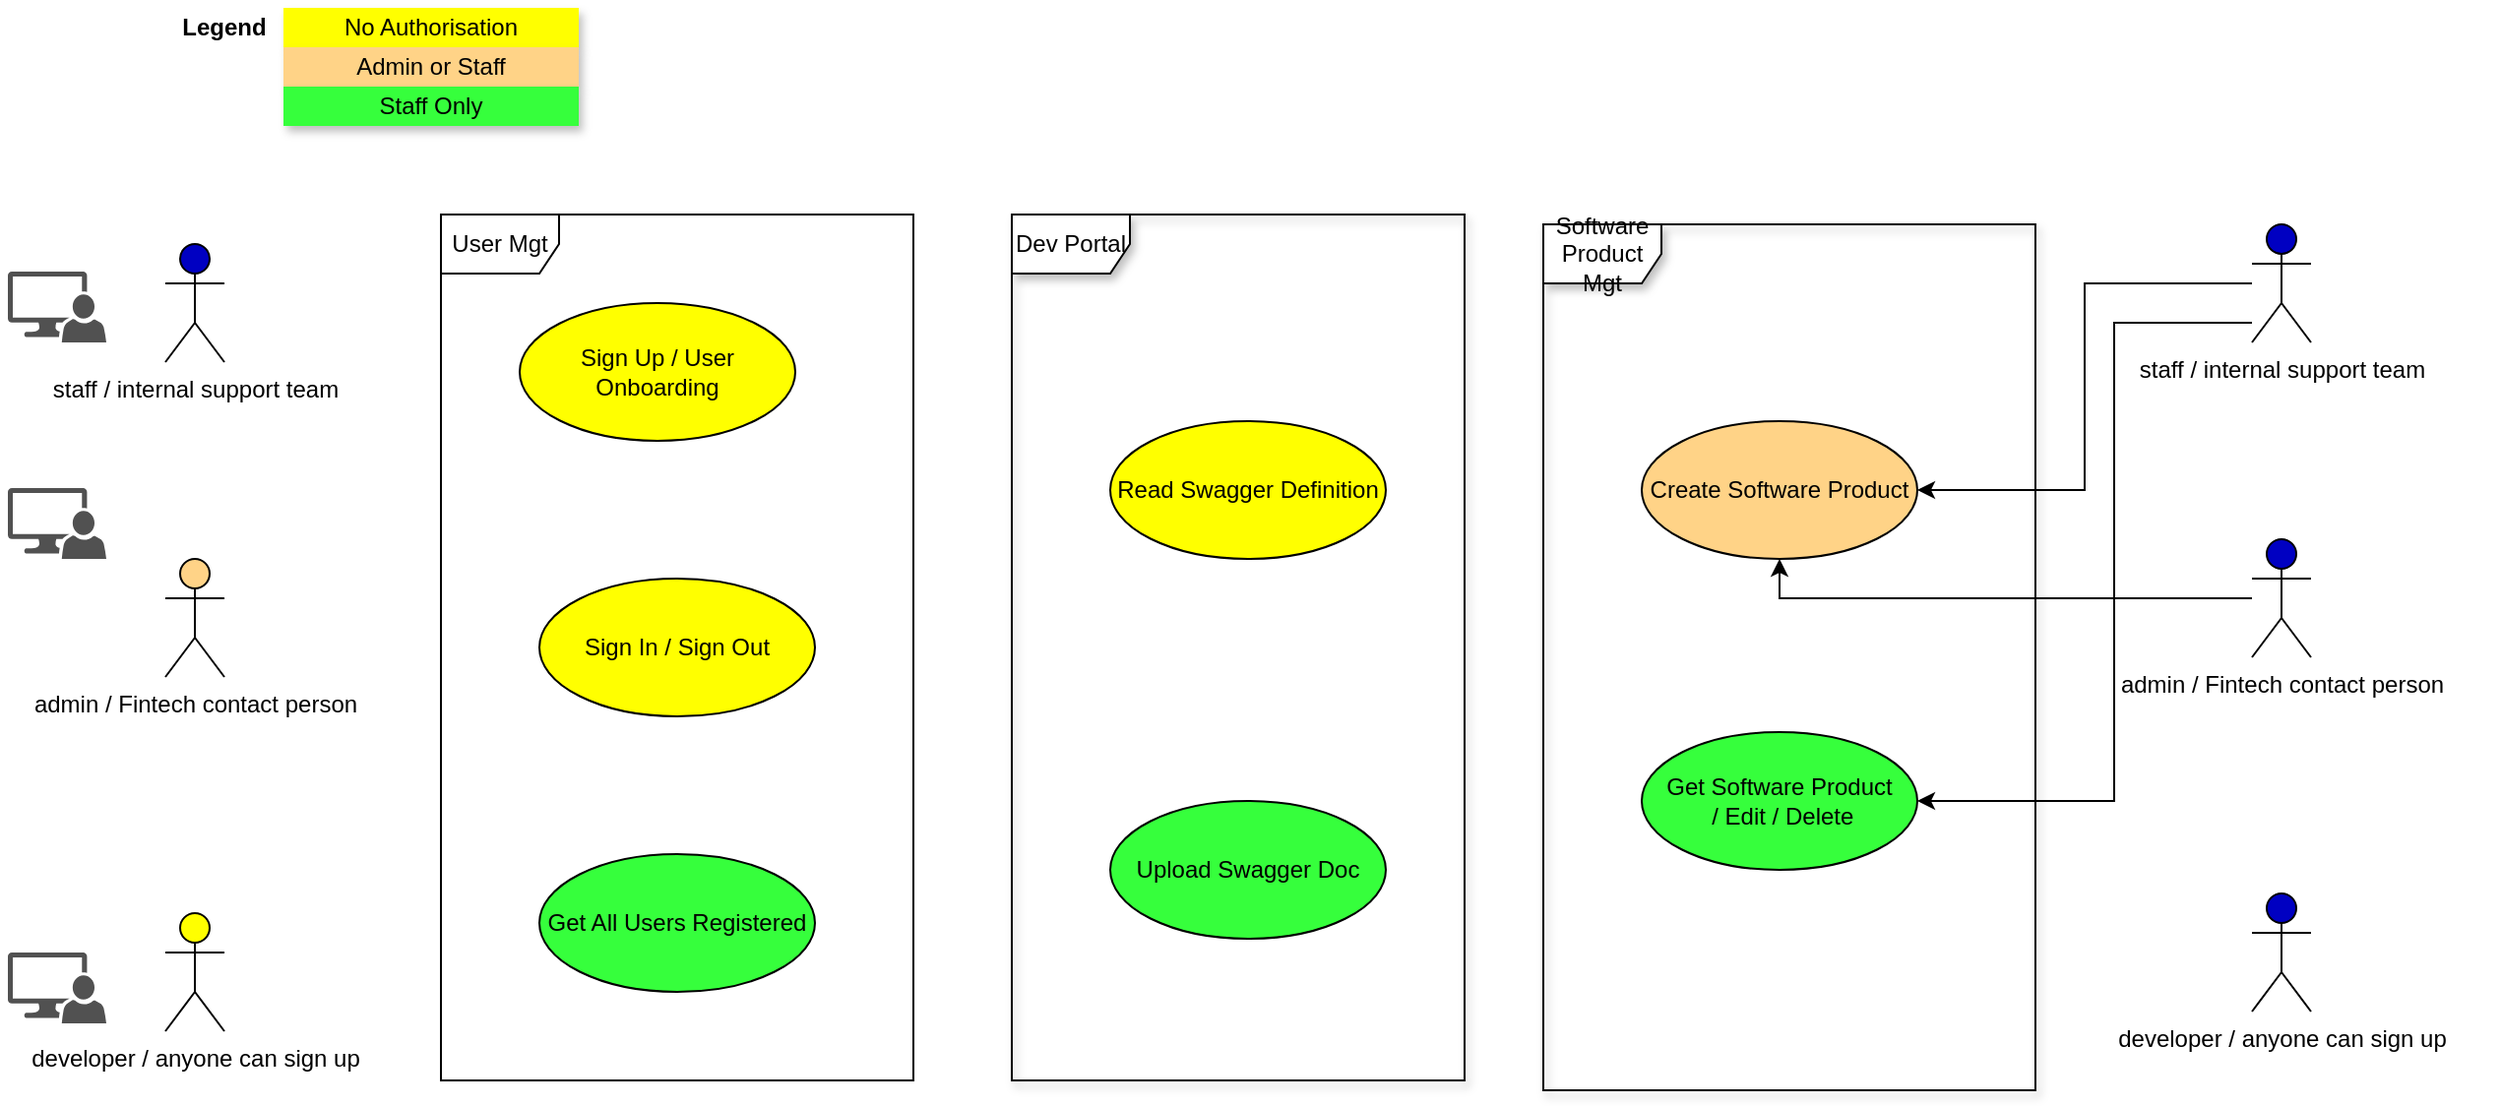 <mxfile version="13.5.8" type="github">
  <diagram name="Page-1" id="e7e014a7-5840-1c2e-5031-d8a46d1fe8dd">
    <mxGraphModel dx="1263" dy="682" grid="1" gridSize="10" guides="1" tooltips="1" connect="1" arrows="1" fold="1" page="1" pageScale="1" pageWidth="1169" pageHeight="826" background="#ffffff" math="0" shadow="0">
      <root>
        <mxCell id="0" />
        <mxCell id="1" parent="0" />
        <mxCell id="DFxoOUwJSN-Vv42BanRs-62" value="Dev Portal" style="shape=umlFrame;whiteSpace=wrap;html=1;shadow=1;" vertex="1" parent="1">
          <mxGeometry x="530" y="115" width="230" height="440" as="geometry" />
        </mxCell>
        <mxCell id="DFxoOUwJSN-Vv42BanRs-64" value="Software Product Mgt" style="shape=umlFrame;whiteSpace=wrap;html=1;shadow=1;" vertex="1" parent="1">
          <mxGeometry x="800" y="120" width="250" height="440" as="geometry" />
        </mxCell>
        <mxCell id="DFxoOUwJSN-Vv42BanRs-56" value="User Mgt" style="shape=umlFrame;whiteSpace=wrap;html=1;shadow=0;" vertex="1" parent="1">
          <mxGeometry x="240" y="115" width="240" height="440" as="geometry" />
        </mxCell>
        <mxCell id="DFxoOUwJSN-Vv42BanRs-41" value="staff / internal support team" style="shape=umlActor;verticalLabelPosition=bottom;verticalAlign=top;html=1;fillColor=#0000C2;" vertex="1" parent="1">
          <mxGeometry x="100" y="130" width="30" height="60" as="geometry" />
        </mxCell>
        <mxCell id="DFxoOUwJSN-Vv42BanRs-42" value="admin / Fintech contact person" style="shape=umlActor;verticalLabelPosition=bottom;verticalAlign=top;html=1;fillColor=#FFD387;" vertex="1" parent="1">
          <mxGeometry x="100" y="290" width="30" height="60" as="geometry" />
        </mxCell>
        <mxCell id="DFxoOUwJSN-Vv42BanRs-43" value="developer / anyone can sign up" style="shape=umlActor;verticalLabelPosition=bottom;verticalAlign=top;html=1;fillColor=#FFFF00;" vertex="1" parent="1">
          <mxGeometry x="100" y="470" width="30" height="60" as="geometry" />
        </mxCell>
        <mxCell id="DFxoOUwJSN-Vv42BanRs-47" value="Sign In / Sign Out" style="ellipse;whiteSpace=wrap;html=1;fillColor=#FFFF00;" vertex="1" parent="1">
          <mxGeometry x="290" y="300" width="140" height="70" as="geometry" />
        </mxCell>
        <mxCell id="DFxoOUwJSN-Vv42BanRs-48" value="Sign Up / User Onboarding" style="ellipse;whiteSpace=wrap;html=1;fillColor=#FFFF00;" vertex="1" parent="1">
          <mxGeometry x="280" y="160" width="140" height="70" as="geometry" />
        </mxCell>
        <mxCell id="DFxoOUwJSN-Vv42BanRs-50" value="Create Software Product" style="ellipse;whiteSpace=wrap;html=1;fillColor=#FFD387;" vertex="1" parent="1">
          <mxGeometry x="850" y="220" width="140" height="70" as="geometry" />
        </mxCell>
        <mxCell id="DFxoOUwJSN-Vv42BanRs-51" value="Get Software Product&lt;br&gt;&amp;nbsp;/ Edit / Delete" style="ellipse;whiteSpace=wrap;html=1;fillColor=#36FF3C;" vertex="1" parent="1">
          <mxGeometry x="850" y="378" width="140" height="70" as="geometry" />
        </mxCell>
        <mxCell id="DFxoOUwJSN-Vv42BanRs-52" value="Read Swagger Definition" style="ellipse;whiteSpace=wrap;html=1;fillColor=#FFFF00;" vertex="1" parent="1">
          <mxGeometry x="580" y="220" width="140" height="70" as="geometry" />
        </mxCell>
        <mxCell id="DFxoOUwJSN-Vv42BanRs-53" value="Upload Swagger Doc" style="ellipse;whiteSpace=wrap;html=1;fillColor=#36FF3C;" vertex="1" parent="1">
          <mxGeometry x="580" y="413" width="140" height="70" as="geometry" />
        </mxCell>
        <mxCell id="DFxoOUwJSN-Vv42BanRs-55" value="Get All Users Registered" style="ellipse;whiteSpace=wrap;html=1;fillColor=#36FF3C;" vertex="1" parent="1">
          <mxGeometry x="290" y="440" width="140" height="70" as="geometry" />
        </mxCell>
        <mxCell id="DFxoOUwJSN-Vv42BanRs-74" style="edgeStyle=orthogonalEdgeStyle;rounded=0;orthogonalLoop=1;jettySize=auto;html=1;entryX=1;entryY=0.5;entryDx=0;entryDy=0;" edge="1" parent="1" source="DFxoOUwJSN-Vv42BanRs-59" target="DFxoOUwJSN-Vv42BanRs-50">
          <mxGeometry relative="1" as="geometry" />
        </mxCell>
        <mxCell id="DFxoOUwJSN-Vv42BanRs-75" style="edgeStyle=orthogonalEdgeStyle;rounded=0;orthogonalLoop=1;jettySize=auto;html=1;entryX=1;entryY=0.5;entryDx=0;entryDy=0;" edge="1" parent="1" source="DFxoOUwJSN-Vv42BanRs-59" target="DFxoOUwJSN-Vv42BanRs-51">
          <mxGeometry relative="1" as="geometry">
            <Array as="points">
              <mxPoint x="1090" y="170" />
              <mxPoint x="1090" y="413" />
            </Array>
          </mxGeometry>
        </mxCell>
        <mxCell id="DFxoOUwJSN-Vv42BanRs-59" value="staff / internal support team" style="shape=umlActor;verticalLabelPosition=bottom;verticalAlign=top;html=1;fillColor=#0000C2;" vertex="1" parent="1">
          <mxGeometry x="1160" y="120" width="30" height="60" as="geometry" />
        </mxCell>
        <mxCell id="DFxoOUwJSN-Vv42BanRs-76" style="edgeStyle=orthogonalEdgeStyle;rounded=0;orthogonalLoop=1;jettySize=auto;html=1;entryX=0.5;entryY=1;entryDx=0;entryDy=0;" edge="1" parent="1" source="DFxoOUwJSN-Vv42BanRs-60" target="DFxoOUwJSN-Vv42BanRs-50">
          <mxGeometry relative="1" as="geometry" />
        </mxCell>
        <mxCell id="DFxoOUwJSN-Vv42BanRs-60" value="admin / Fintech contact person" style="shape=umlActor;verticalLabelPosition=bottom;verticalAlign=top;html=1;fillColor=#0000C2;" vertex="1" parent="1">
          <mxGeometry x="1160" y="280" width="30" height="60" as="geometry" />
        </mxCell>
        <mxCell id="DFxoOUwJSN-Vv42BanRs-61" value="developer / anyone can sign up" style="shape=umlActor;verticalLabelPosition=bottom;verticalAlign=top;html=1;fillColor=#0000C2;" vertex="1" parent="1">
          <mxGeometry x="1160" y="460" width="30" height="60" as="geometry" />
        </mxCell>
        <mxCell id="DFxoOUwJSN-Vv42BanRs-70" value="Legend" style="text;html=1;strokeColor=none;fillColor=none;align=center;verticalAlign=middle;whiteSpace=wrap;rounded=0;shadow=1;fontStyle=1" vertex="1" parent="1">
          <mxGeometry x="110" y="10" width="40" height="20" as="geometry" />
        </mxCell>
        <mxCell id="DFxoOUwJSN-Vv42BanRs-78" value="" style="shape=image;html=1;verticalAlign=top;verticalLabelPosition=bottom;labelBackgroundColor=#ffffff;imageAspect=0;aspect=fixed;image=https://cdn4.iconfinder.com/data/icons/help-and-support-5/64/phone-call-service-support-customer-128.png;shadow=1;strokeColor=#3D77FF;fillColor=#FFFF00;" vertex="1" parent="1">
          <mxGeometry x="20" y="90" width="50" height="50" as="geometry" />
        </mxCell>
        <mxCell id="DFxoOUwJSN-Vv42BanRs-79" value="" style="shape=image;html=1;verticalAlign=top;verticalLabelPosition=bottom;labelBackgroundColor=#ffffff;imageAspect=0;aspect=fixed;image=https://cdn4.iconfinder.com/data/icons/help-and-support-5/64/phone-call-service-support-customer-128.png;shadow=1;strokeColor=#3D77FF;fillColor=#FFFF00;" vertex="1" parent="1">
          <mxGeometry x="1230" y="120" width="49" height="49" as="geometry" />
        </mxCell>
        <mxCell id="DFxoOUwJSN-Vv42BanRs-81" value="" style="pointerEvents=1;shadow=0;dashed=0;html=1;strokeColor=none;labelPosition=center;verticalLabelPosition=bottom;verticalAlign=top;align=center;fillColor=#515151;shape=mxgraph.mscae.system_center.admin_console" vertex="1" parent="1">
          <mxGeometry x="20" y="254" width="50" height="36" as="geometry" />
        </mxCell>
        <mxCell id="DFxoOUwJSN-Vv42BanRs-82" value="" style="pointerEvents=1;shadow=0;dashed=0;html=1;strokeColor=none;labelPosition=center;verticalLabelPosition=bottom;verticalAlign=top;align=center;fillColor=#515151;shape=mxgraph.mscae.system_center.admin_console" vertex="1" parent="1">
          <mxGeometry x="20" y="490" width="50" height="36" as="geometry" />
        </mxCell>
        <mxCell id="DFxoOUwJSN-Vv42BanRs-83" value="" style="pointerEvents=1;shadow=0;dashed=0;html=1;strokeColor=none;labelPosition=center;verticalLabelPosition=bottom;verticalAlign=top;align=center;fillColor=#515151;shape=mxgraph.mscae.system_center.admin_console" vertex="1" parent="1">
          <mxGeometry x="20" y="144" width="50" height="36" as="geometry" />
        </mxCell>
        <mxCell id="DFxoOUwJSN-Vv42BanRs-84" value="" style="group" vertex="1" connectable="0" parent="1">
          <mxGeometry x="160" y="10" width="150" height="60" as="geometry" />
        </mxCell>
        <mxCell id="DFxoOUwJSN-Vv42BanRs-65" value="No Authorisation" style="text;html=1;strokeColor=none;fillColor=#FFFF00;align=center;verticalAlign=middle;whiteSpace=wrap;rounded=0;shadow=1;" vertex="1" parent="DFxoOUwJSN-Vv42BanRs-84">
          <mxGeometry width="150" height="20" as="geometry" />
        </mxCell>
        <mxCell id="DFxoOUwJSN-Vv42BanRs-66" value="Admin or Staff" style="text;html=1;strokeColor=none;fillColor=#FFD387;align=center;verticalAlign=middle;whiteSpace=wrap;rounded=0;shadow=1;" vertex="1" parent="DFxoOUwJSN-Vv42BanRs-84">
          <mxGeometry y="20" width="150" height="20" as="geometry" />
        </mxCell>
        <mxCell id="DFxoOUwJSN-Vv42BanRs-67" value="Staff Only" style="text;html=1;strokeColor=none;fillColor=#36FF3C;align=center;verticalAlign=middle;whiteSpace=wrap;rounded=0;shadow=1;" vertex="1" parent="DFxoOUwJSN-Vv42BanRs-84">
          <mxGeometry y="40" width="150" height="20" as="geometry" />
        </mxCell>
      </root>
    </mxGraphModel>
  </diagram>
</mxfile>
